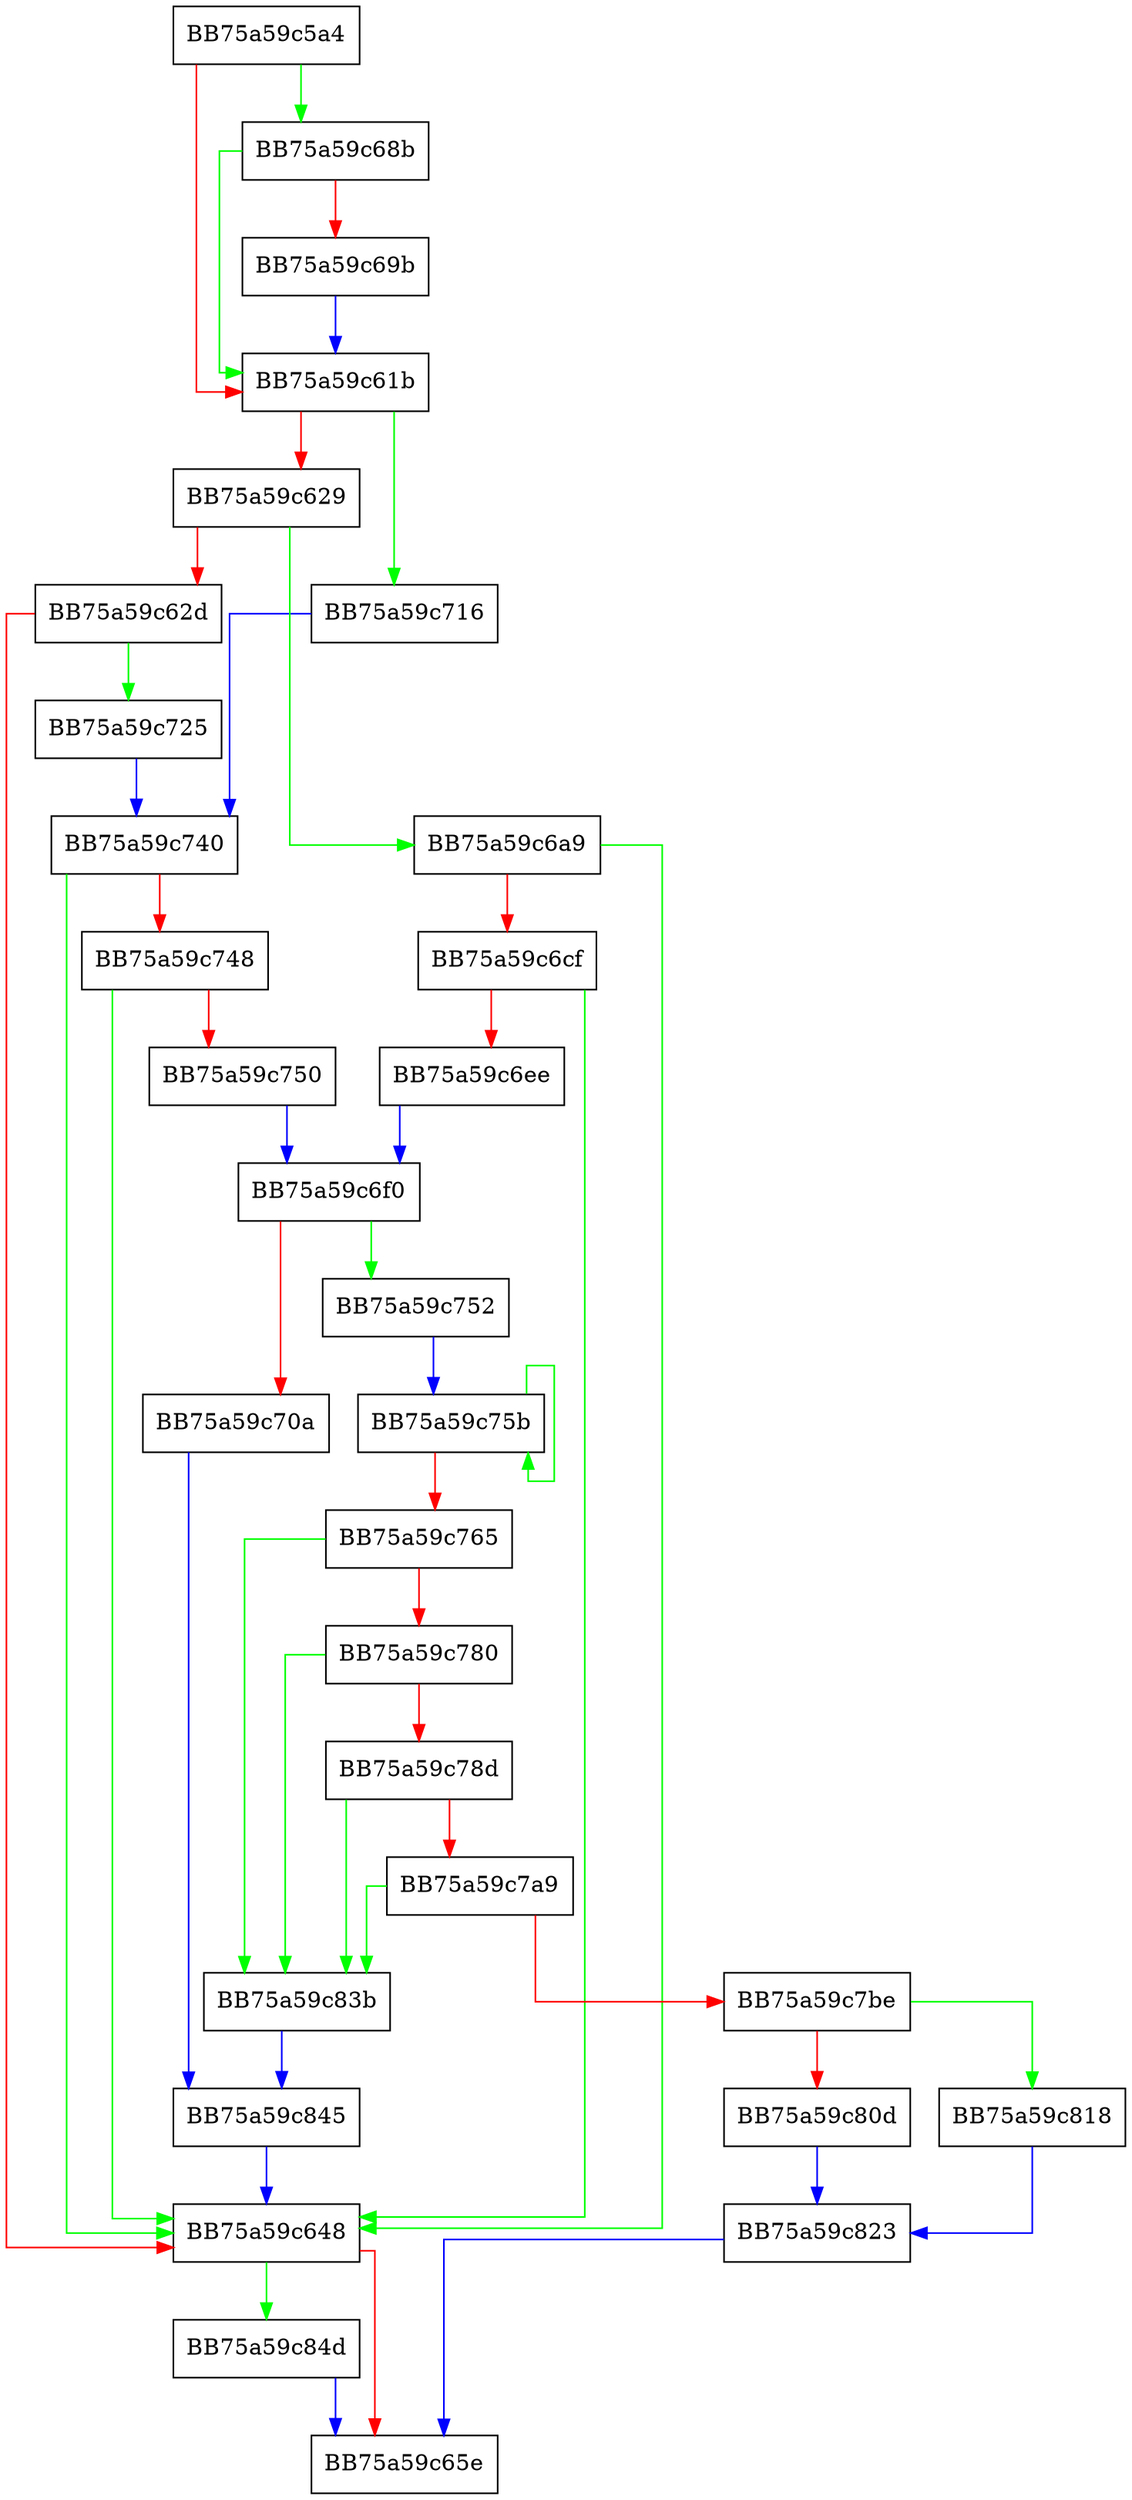 digraph fpath_on_disk {
  node [shape="box"];
  graph [splines=ortho];
  BB75a59c5a4 -> BB75a59c68b [color="green"];
  BB75a59c5a4 -> BB75a59c61b [color="red"];
  BB75a59c61b -> BB75a59c716 [color="green"];
  BB75a59c61b -> BB75a59c629 [color="red"];
  BB75a59c629 -> BB75a59c6a9 [color="green"];
  BB75a59c629 -> BB75a59c62d [color="red"];
  BB75a59c62d -> BB75a59c725 [color="green"];
  BB75a59c62d -> BB75a59c648 [color="red"];
  BB75a59c648 -> BB75a59c84d [color="green"];
  BB75a59c648 -> BB75a59c65e [color="red"];
  BB75a59c68b -> BB75a59c61b [color="green"];
  BB75a59c68b -> BB75a59c69b [color="red"];
  BB75a59c69b -> BB75a59c61b [color="blue"];
  BB75a59c6a9 -> BB75a59c648 [color="green"];
  BB75a59c6a9 -> BB75a59c6cf [color="red"];
  BB75a59c6cf -> BB75a59c648 [color="green"];
  BB75a59c6cf -> BB75a59c6ee [color="red"];
  BB75a59c6ee -> BB75a59c6f0 [color="blue"];
  BB75a59c6f0 -> BB75a59c752 [color="green"];
  BB75a59c6f0 -> BB75a59c70a [color="red"];
  BB75a59c70a -> BB75a59c845 [color="blue"];
  BB75a59c716 -> BB75a59c740 [color="blue"];
  BB75a59c725 -> BB75a59c740 [color="blue"];
  BB75a59c740 -> BB75a59c648 [color="green"];
  BB75a59c740 -> BB75a59c748 [color="red"];
  BB75a59c748 -> BB75a59c648 [color="green"];
  BB75a59c748 -> BB75a59c750 [color="red"];
  BB75a59c750 -> BB75a59c6f0 [color="blue"];
  BB75a59c752 -> BB75a59c75b [color="blue"];
  BB75a59c75b -> BB75a59c75b [color="green"];
  BB75a59c75b -> BB75a59c765 [color="red"];
  BB75a59c765 -> BB75a59c83b [color="green"];
  BB75a59c765 -> BB75a59c780 [color="red"];
  BB75a59c780 -> BB75a59c83b [color="green"];
  BB75a59c780 -> BB75a59c78d [color="red"];
  BB75a59c78d -> BB75a59c83b [color="green"];
  BB75a59c78d -> BB75a59c7a9 [color="red"];
  BB75a59c7a9 -> BB75a59c83b [color="green"];
  BB75a59c7a9 -> BB75a59c7be [color="red"];
  BB75a59c7be -> BB75a59c818 [color="green"];
  BB75a59c7be -> BB75a59c80d [color="red"];
  BB75a59c80d -> BB75a59c823 [color="blue"];
  BB75a59c818 -> BB75a59c823 [color="blue"];
  BB75a59c823 -> BB75a59c65e [color="blue"];
  BB75a59c83b -> BB75a59c845 [color="blue"];
  BB75a59c845 -> BB75a59c648 [color="blue"];
  BB75a59c84d -> BB75a59c65e [color="blue"];
}